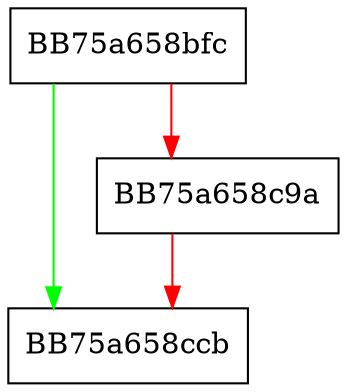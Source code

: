 digraph CheckDWBIN {
  node [shape="box"];
  graph [splines=ortho];
  BB75a658bfc -> BB75a658ccb [color="green"];
  BB75a658bfc -> BB75a658c9a [color="red"];
  BB75a658c9a -> BB75a658ccb [color="red"];
}
